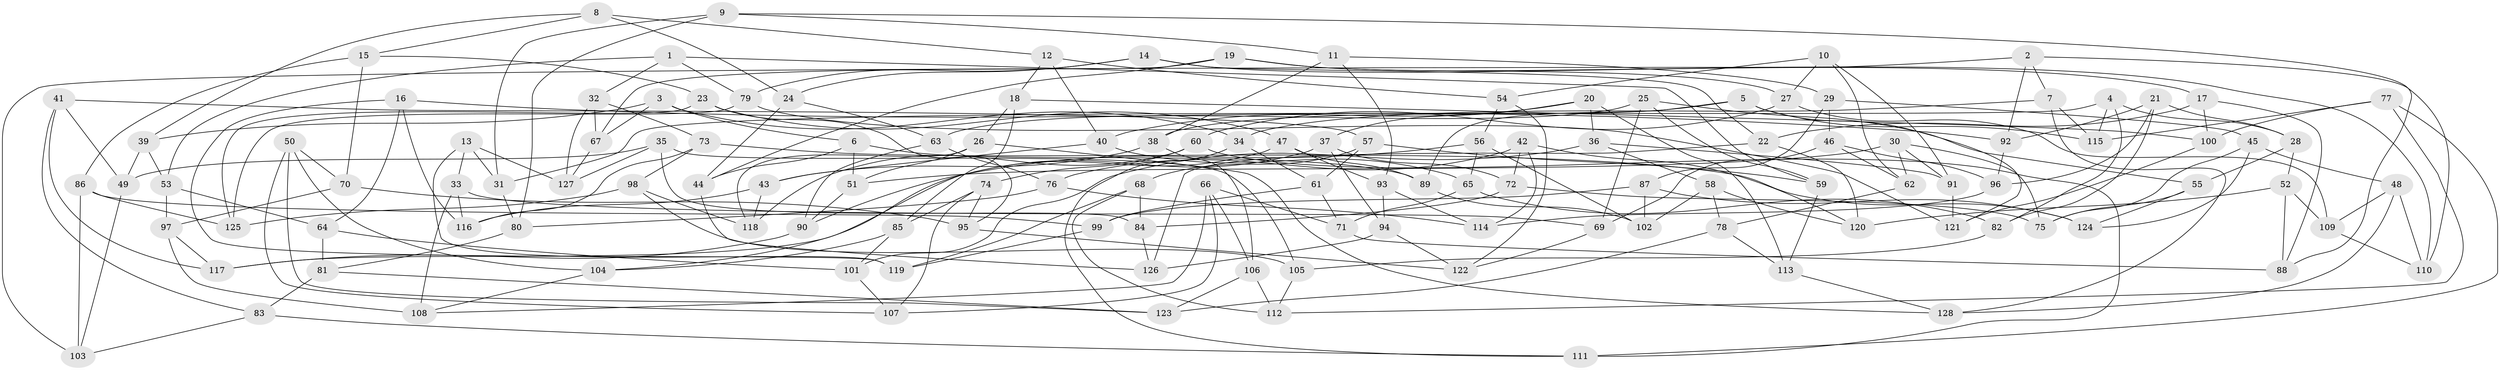 // Generated by graph-tools (version 1.1) at 2025/56/03/09/25 04:56:13]
// undirected, 128 vertices, 256 edges
graph export_dot {
graph [start="1"]
  node [color=gray90,style=filled];
  1;
  2;
  3;
  4;
  5;
  6;
  7;
  8;
  9;
  10;
  11;
  12;
  13;
  14;
  15;
  16;
  17;
  18;
  19;
  20;
  21;
  22;
  23;
  24;
  25;
  26;
  27;
  28;
  29;
  30;
  31;
  32;
  33;
  34;
  35;
  36;
  37;
  38;
  39;
  40;
  41;
  42;
  43;
  44;
  45;
  46;
  47;
  48;
  49;
  50;
  51;
  52;
  53;
  54;
  55;
  56;
  57;
  58;
  59;
  60;
  61;
  62;
  63;
  64;
  65;
  66;
  67;
  68;
  69;
  70;
  71;
  72;
  73;
  74;
  75;
  76;
  77;
  78;
  79;
  80;
  81;
  82;
  83;
  84;
  85;
  86;
  87;
  88;
  89;
  90;
  91;
  92;
  93;
  94;
  95;
  96;
  97;
  98;
  99;
  100;
  101;
  102;
  103;
  104;
  105;
  106;
  107;
  108;
  109;
  110;
  111;
  112;
  113;
  114;
  115;
  116;
  117;
  118;
  119;
  120;
  121;
  122;
  123;
  124;
  125;
  126;
  127;
  128;
  1 -- 79;
  1 -- 32;
  1 -- 59;
  1 -- 53;
  2 -- 110;
  2 -- 103;
  2 -- 92;
  2 -- 7;
  3 -- 67;
  3 -- 6;
  3 -- 34;
  3 -- 39;
  4 -- 31;
  4 -- 82;
  4 -- 115;
  4 -- 28;
  5 -- 38;
  5 -- 115;
  5 -- 121;
  5 -- 89;
  6 -- 44;
  6 -- 89;
  6 -- 51;
  7 -- 34;
  7 -- 115;
  7 -- 128;
  8 -- 15;
  8 -- 12;
  8 -- 39;
  8 -- 24;
  9 -- 88;
  9 -- 31;
  9 -- 80;
  9 -- 11;
  10 -- 54;
  10 -- 62;
  10 -- 27;
  10 -- 91;
  11 -- 29;
  11 -- 38;
  11 -- 93;
  12 -- 18;
  12 -- 54;
  12 -- 40;
  13 -- 31;
  13 -- 119;
  13 -- 33;
  13 -- 127;
  14 -- 22;
  14 -- 17;
  14 -- 24;
  14 -- 79;
  15 -- 70;
  15 -- 86;
  15 -- 23;
  16 -- 119;
  16 -- 116;
  16 -- 64;
  16 -- 92;
  17 -- 88;
  17 -- 22;
  17 -- 100;
  18 -- 26;
  18 -- 85;
  18 -- 100;
  19 -- 44;
  19 -- 67;
  19 -- 110;
  19 -- 27;
  20 -- 37;
  20 -- 113;
  20 -- 36;
  20 -- 40;
  21 -- 92;
  21 -- 96;
  21 -- 82;
  21 -- 28;
  22 -- 120;
  22 -- 126;
  23 -- 47;
  23 -- 125;
  23 -- 95;
  24 -- 63;
  24 -- 44;
  25 -- 55;
  25 -- 69;
  25 -- 63;
  25 -- 59;
  26 -- 51;
  26 -- 118;
  26 -- 128;
  27 -- 60;
  27 -- 109;
  28 -- 55;
  28 -- 52;
  29 -- 45;
  29 -- 46;
  29 -- 87;
  30 -- 91;
  30 -- 62;
  30 -- 75;
  30 -- 51;
  31 -- 80;
  32 -- 127;
  32 -- 67;
  32 -- 73;
  33 -- 116;
  33 -- 108;
  33 -- 69;
  34 -- 61;
  34 -- 111;
  35 -- 127;
  35 -- 49;
  35 -- 84;
  35 -- 105;
  36 -- 101;
  36 -- 91;
  36 -- 58;
  37 -- 72;
  37 -- 94;
  37 -- 117;
  38 -- 43;
  38 -- 106;
  39 -- 49;
  39 -- 53;
  40 -- 43;
  40 -- 65;
  41 -- 49;
  41 -- 117;
  41 -- 83;
  41 -- 57;
  42 -- 120;
  42 -- 72;
  42 -- 114;
  42 -- 76;
  43 -- 118;
  43 -- 116;
  44 -- 126;
  45 -- 48;
  45 -- 124;
  45 -- 75;
  46 -- 96;
  46 -- 62;
  46 -- 69;
  47 -- 104;
  47 -- 93;
  47 -- 89;
  48 -- 128;
  48 -- 110;
  48 -- 109;
  49 -- 103;
  50 -- 70;
  50 -- 123;
  50 -- 107;
  50 -- 104;
  51 -- 90;
  52 -- 109;
  52 -- 88;
  52 -- 120;
  53 -- 97;
  53 -- 64;
  54 -- 56;
  54 -- 122;
  55 -- 124;
  55 -- 75;
  56 -- 90;
  56 -- 65;
  56 -- 102;
  57 -- 68;
  57 -- 61;
  57 -- 59;
  58 -- 102;
  58 -- 78;
  58 -- 120;
  59 -- 113;
  60 -- 74;
  60 -- 111;
  60 -- 118;
  61 -- 71;
  61 -- 99;
  62 -- 78;
  63 -- 76;
  63 -- 90;
  64 -- 101;
  64 -- 81;
  65 -- 71;
  65 -- 82;
  66 -- 71;
  66 -- 106;
  66 -- 107;
  66 -- 108;
  67 -- 127;
  68 -- 84;
  68 -- 112;
  68 -- 119;
  69 -- 122;
  70 -- 95;
  70 -- 97;
  71 -- 88;
  72 -- 75;
  72 -- 84;
  73 -- 124;
  73 -- 116;
  73 -- 98;
  74 -- 85;
  74 -- 107;
  74 -- 95;
  76 -- 114;
  76 -- 80;
  77 -- 111;
  77 -- 115;
  77 -- 100;
  77 -- 112;
  78 -- 123;
  78 -- 113;
  79 -- 121;
  79 -- 125;
  80 -- 81;
  81 -- 123;
  81 -- 83;
  82 -- 105;
  83 -- 103;
  83 -- 111;
  84 -- 126;
  85 -- 101;
  85 -- 104;
  86 -- 103;
  86 -- 99;
  86 -- 125;
  87 -- 124;
  87 -- 99;
  87 -- 102;
  89 -- 102;
  90 -- 117;
  91 -- 121;
  92 -- 96;
  93 -- 114;
  93 -- 94;
  94 -- 122;
  94 -- 126;
  95 -- 122;
  96 -- 114;
  97 -- 117;
  97 -- 108;
  98 -- 125;
  98 -- 118;
  98 -- 105;
  99 -- 119;
  100 -- 121;
  101 -- 107;
  104 -- 108;
  105 -- 112;
  106 -- 123;
  106 -- 112;
  109 -- 110;
  113 -- 128;
}
